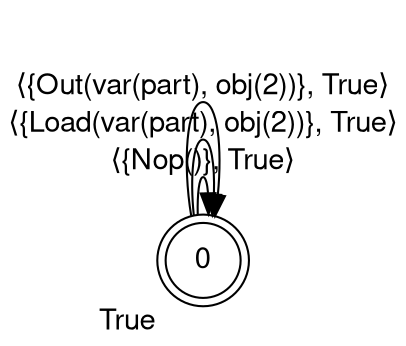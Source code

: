 digraph finite_state_machine {
	fontname="Helvetica Neue, Helvetica, Arial, sans - serif"
	node [fontname="Helvetica Neue, Helvetica, Arial, sans - serif"]
	edge [fontname="Helvetica Neue, Helvetica, Arial, sans - serif"]
	rankdir=LR;
	forcelabels=true;
	node [shape = doublecircle];
	<0>;
	"0" [xlabel=True]
	node [shape = circle];
	"0" -> "0" [label = <⟨{Nop()}, True⟩>];
	"0" -> "0" [label = <⟨{Load(var(part), obj(2))}, True⟩>];
	"0" -> "0" [label = <⟨{Out(var(part), obj(2))}, True⟩>];
}